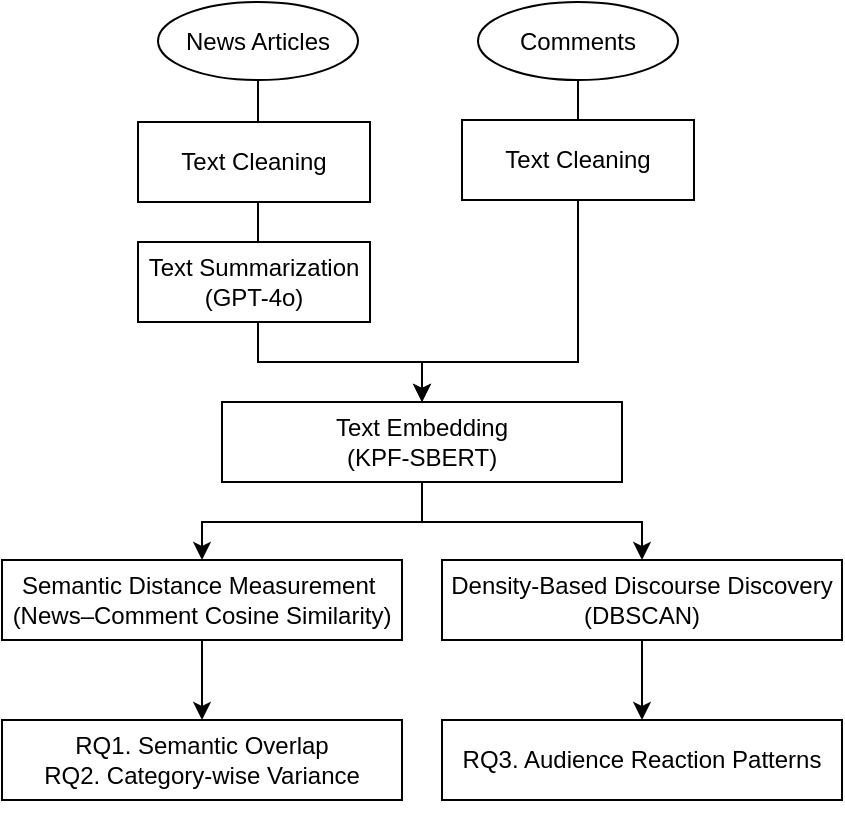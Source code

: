 <mxfile version="27.1.6">
  <diagram name="페이지-1" id="GhIzRfuseSfhWp2y06Yb">
    <mxGraphModel dx="1148" dy="512" grid="1" gridSize="10" guides="1" tooltips="1" connect="1" arrows="1" fold="1" page="1" pageScale="1" pageWidth="827" pageHeight="1169" math="0" shadow="0">
      <root>
        <mxCell id="0" />
        <mxCell id="1" parent="0" />
        <mxCell id="VYtAQhhAlDf34FTfLrbl-1" value="Text Embedding&lt;div&gt;(&lt;span style=&quot;background-color: transparent; color: light-dark(rgb(0, 0, 0), rgb(255, 255, 255));&quot;&gt;KPF-SBERT)&lt;/span&gt;&lt;/div&gt;" style="rounded=0;whiteSpace=wrap;html=1;" parent="1" vertex="1">
          <mxGeometry x="340" y="320" width="200" height="40" as="geometry" />
        </mxCell>
        <mxCell id="VYtAQhhAlDf34FTfLrbl-22" style="edgeStyle=orthogonalEdgeStyle;rounded=0;orthogonalLoop=1;jettySize=auto;html=1;exitX=0.5;exitY=1;exitDx=0;exitDy=0;entryX=0.5;entryY=0;entryDx=0;entryDy=0;" parent="1" source="VYtAQhhAlDf34FTfLrbl-1" target="VYtAQhhAlDf34FTfLrbl-28" edge="1">
          <mxGeometry relative="1" as="geometry" />
        </mxCell>
        <mxCell id="VYtAQhhAlDf34FTfLrbl-8" value="&lt;p data-pm-slice=&quot;0 0 []&quot;&gt;RQ1. Semantic Overlap&lt;br&gt;RQ2.&amp;nbsp;Category-wise Variance&lt;/p&gt;" style="rounded=0;whiteSpace=wrap;html=1;" parent="1" vertex="1">
          <mxGeometry x="230" y="479" width="200" height="40" as="geometry" />
        </mxCell>
        <mxCell id="VYtAQhhAlDf34FTfLrbl-23" value="&lt;p data-pm-slice=&quot;0 0 []&quot;&gt;RQ3. Audience Reaction Patterns&lt;/p&gt;" style="rounded=0;whiteSpace=wrap;html=1;" parent="1" vertex="1">
          <mxGeometry x="450" y="479" width="200" height="40" as="geometry" />
        </mxCell>
        <mxCell id="4CqKo78CO0mhe6PKv5u0-3" style="edgeStyle=orthogonalEdgeStyle;rounded=0;orthogonalLoop=1;jettySize=auto;html=1;exitX=0.5;exitY=1;exitDx=0;exitDy=0;entryX=0.5;entryY=0;entryDx=0;entryDy=0;" parent="1" source="VYtAQhhAlDf34FTfLrbl-28" target="VYtAQhhAlDf34FTfLrbl-23" edge="1">
          <mxGeometry relative="1" as="geometry" />
        </mxCell>
        <mxCell id="VYtAQhhAlDf34FTfLrbl-28" value="&lt;p data-pm-slice=&quot;0 0 []&quot;&gt;Density-Based Discourse Discovery&lt;br&gt;(DBSCAN)&lt;/p&gt;" style="rounded=0;whiteSpace=wrap;html=1;" parent="1" vertex="1">
          <mxGeometry x="450" y="399" width="200" height="40" as="geometry" />
        </mxCell>
        <mxCell id="JFAEhoKrqLj79-c4tTw4-2" value="" style="edgeStyle=orthogonalEdgeStyle;rounded=0;orthogonalLoop=1;jettySize=auto;html=1;exitX=0.5;exitY=1;exitDx=0;exitDy=0;" parent="1" source="VYtAQhhAlDf34FTfLrbl-1" target="JFAEhoKrqLj79-c4tTw4-1" edge="1">
          <mxGeometry relative="1" as="geometry" />
        </mxCell>
        <mxCell id="JFAEhoKrqLj79-c4tTw4-1" value="&lt;p data-pm-slice=&quot;0 0 []&quot;&gt;Semantic Distance Measurement&amp;nbsp;&lt;br&gt;&lt;span style=&quot;background-color: transparent; color: light-dark(rgb(0, 0, 0), rgb(255, 255, 255));&quot;&gt;(News–Comment Cosine Similarity)&lt;/span&gt;&lt;/p&gt;" style="rounded=0;whiteSpace=wrap;html=1;" parent="1" vertex="1">
          <mxGeometry x="230" y="399" width="200" height="40" as="geometry" />
        </mxCell>
        <mxCell id="JFAEhoKrqLj79-c4tTw4-3" style="edgeStyle=orthogonalEdgeStyle;rounded=0;orthogonalLoop=1;jettySize=auto;html=1;exitX=0.5;exitY=1;exitDx=0;exitDy=0;entryX=0.5;entryY=0;entryDx=0;entryDy=0;" parent="1" source="JFAEhoKrqLj79-c4tTw4-1" target="VYtAQhhAlDf34FTfLrbl-8" edge="1">
          <mxGeometry relative="1" as="geometry">
            <mxPoint x="289" y="569" as="sourcePoint" />
            <mxPoint x="329" y="509" as="targetPoint" />
          </mxGeometry>
        </mxCell>
        <mxCell id="BGQpN8XQ9gG3CCzCgQxF-4" style="edgeStyle=orthogonalEdgeStyle;rounded=0;orthogonalLoop=1;jettySize=auto;html=1;exitX=0.5;exitY=1;exitDx=0;exitDy=0;entryX=0.5;entryY=0;entryDx=0;entryDy=0;" edge="1" parent="1" source="Xwg9cGrMPxDhO4ZREgCj-5" target="VYtAQhhAlDf34FTfLrbl-1">
          <mxGeometry relative="1" as="geometry">
            <Array as="points">
              <mxPoint x="518" y="300" />
              <mxPoint x="440" y="300" />
            </Array>
          </mxGeometry>
        </mxCell>
        <mxCell id="Xwg9cGrMPxDhO4ZREgCj-5" value="Comments" style="ellipse;whiteSpace=wrap;html=1;" parent="1" vertex="1">
          <mxGeometry x="468" y="120" width="100" height="39" as="geometry" />
        </mxCell>
        <mxCell id="BGQpN8XQ9gG3CCzCgQxF-3" style="edgeStyle=orthogonalEdgeStyle;rounded=0;orthogonalLoop=1;jettySize=auto;html=1;exitX=0.5;exitY=1;exitDx=0;exitDy=0;entryX=0.5;entryY=0;entryDx=0;entryDy=0;" edge="1" parent="1" source="Xwg9cGrMPxDhO4ZREgCj-7" target="VYtAQhhAlDf34FTfLrbl-1">
          <mxGeometry relative="1" as="geometry">
            <mxPoint x="389" y="340" as="targetPoint" />
            <Array as="points">
              <mxPoint x="390" y="300" />
              <mxPoint x="439" y="300" />
            </Array>
          </mxGeometry>
        </mxCell>
        <mxCell id="Xwg9cGrMPxDhO4ZREgCj-7" value="News Articles" style="ellipse;whiteSpace=wrap;html=1;" parent="1" vertex="1">
          <mxGeometry x="308" y="120" width="100" height="39" as="geometry" />
        </mxCell>
        <mxCell id="BGQpN8XQ9gG3CCzCgQxF-1" value="Text Summarization&lt;div&gt;(GPT-4o)&lt;/div&gt;" style="rounded=0;whiteSpace=wrap;html=1;" vertex="1" parent="1">
          <mxGeometry x="298" y="240" width="116" height="40" as="geometry" />
        </mxCell>
        <mxCell id="VYtAQhhAlDf34FTfLrbl-10" value="Text Cleaning" style="rounded=0;whiteSpace=wrap;html=1;" parent="1" vertex="1">
          <mxGeometry x="298" y="180" width="116" height="40" as="geometry" />
        </mxCell>
        <mxCell id="BGQpN8XQ9gG3CCzCgQxF-5" value="Text Cleaning" style="rounded=0;whiteSpace=wrap;html=1;" vertex="1" parent="1">
          <mxGeometry x="460" y="179" width="116" height="40" as="geometry" />
        </mxCell>
      </root>
    </mxGraphModel>
  </diagram>
</mxfile>
